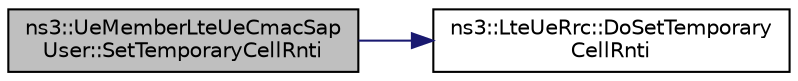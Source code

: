 digraph "ns3::UeMemberLteUeCmacSapUser::SetTemporaryCellRnti"
{
 // LATEX_PDF_SIZE
  edge [fontname="Helvetica",fontsize="10",labelfontname="Helvetica",labelfontsize="10"];
  node [fontname="Helvetica",fontsize="10",shape=record];
  rankdir="LR";
  Node1 [label="ns3::UeMemberLteUeCmacSap\lUser::SetTemporaryCellRnti",height=0.2,width=0.4,color="black", fillcolor="grey75", style="filled", fontcolor="black",tooltip=" "];
  Node1 -> Node2 [color="midnightblue",fontsize="10",style="solid",fontname="Helvetica"];
  Node2 [label="ns3::LteUeRrc::DoSetTemporary\lCellRnti",height=0.2,width=0.4,color="black", fillcolor="white", style="filled",URL="$classns3_1_1_lte_ue_rrc.html#a616da32c356045a6d548fc578f0ef8be",tooltip="Set temporary cell rnti function."];
}
